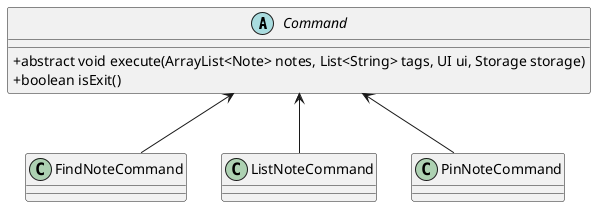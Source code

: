 @startuml NoteOrganisationCommands
skinparam classAttributeIconSize 0

abstract class Command {
    + abstract void execute(ArrayList<Note> notes, List<String> tags, UI ui, Storage storage) 
    + boolean isExit()
}

class FindNoteCommand
class ListNoteCommand
class PinNoteCommand

' Inheritance
FindNoteCommand -up-> Command
PinNoteCommand -up-> Command
ListNoteCommand -up-> Command
@enduml